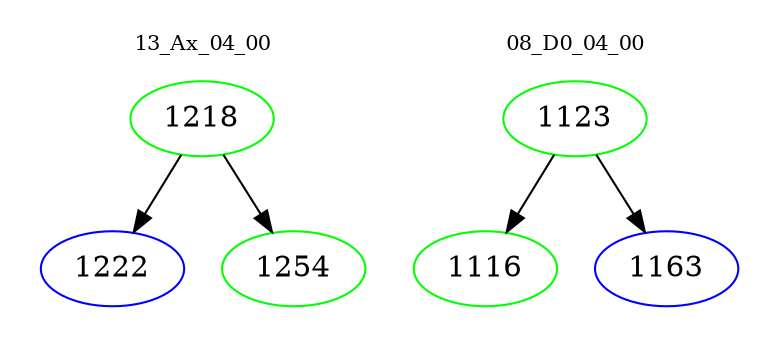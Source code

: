 digraph{
subgraph cluster_0 {
color = white
label = "13_Ax_04_00";
fontsize=10;
T0_1218 [label="1218", color="green"]
T0_1218 -> T0_1222 [color="black"]
T0_1222 [label="1222", color="blue"]
T0_1218 -> T0_1254 [color="black"]
T0_1254 [label="1254", color="green"]
}
subgraph cluster_1 {
color = white
label = "08_D0_04_00";
fontsize=10;
T1_1123 [label="1123", color="green"]
T1_1123 -> T1_1116 [color="black"]
T1_1116 [label="1116", color="green"]
T1_1123 -> T1_1163 [color="black"]
T1_1163 [label="1163", color="blue"]
}
}
